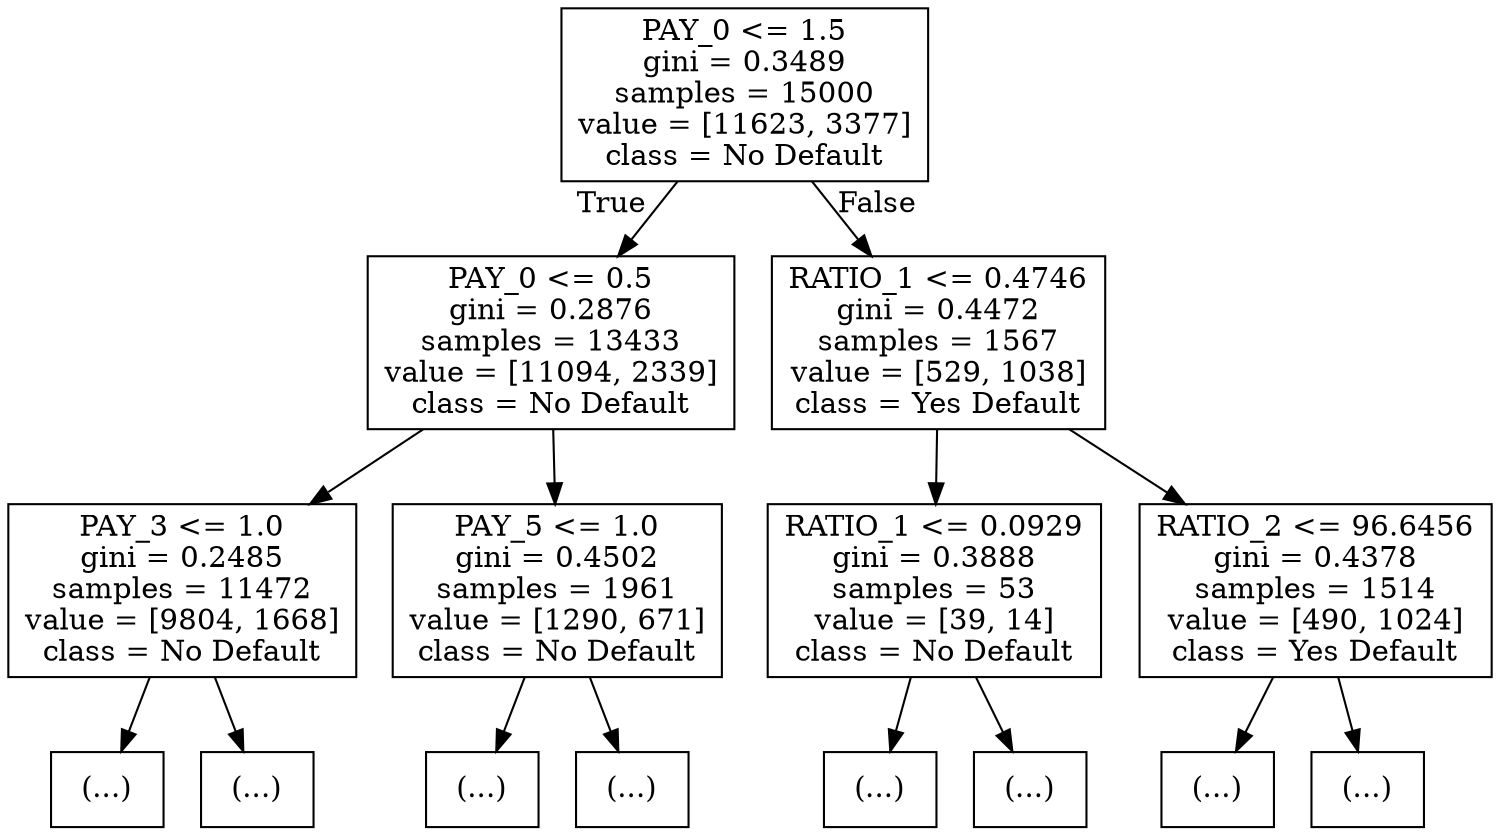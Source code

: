 digraph Tree {
node [shape=box] ;
0 [label="PAY_0 <= 1.5\ngini = 0.3489\nsamples = 15000\nvalue = [11623, 3377]\nclass = No Default"] ;
1 [label="PAY_0 <= 0.5\ngini = 0.2876\nsamples = 13433\nvalue = [11094, 2339]\nclass = No Default"] ;
0 -> 1 [labeldistance=2.5, labelangle=45, headlabel="True"] ;
2 [label="PAY_3 <= 1.0\ngini = 0.2485\nsamples = 11472\nvalue = [9804, 1668]\nclass = No Default"] ;
1 -> 2 ;
3 [label="(...)"] ;
2 -> 3 ;
2808 [label="(...)"] ;
2 -> 2808 ;
3085 [label="PAY_5 <= 1.0\ngini = 0.4502\nsamples = 1961\nvalue = [1290, 671]\nclass = No Default"] ;
1 -> 3085 ;
3086 [label="(...)"] ;
3085 -> 3086 ;
3871 [label="(...)"] ;
3085 -> 3871 ;
4036 [label="RATIO_1 <= 0.4746\ngini = 0.4472\nsamples = 1567\nvalue = [529, 1038]\nclass = Yes Default"] ;
0 -> 4036 [labeldistance=2.5, labelangle=-45, headlabel="False"] ;
4037 [label="RATIO_1 <= 0.0929\ngini = 0.3888\nsamples = 53\nvalue = [39, 14]\nclass = No Default"] ;
4036 -> 4037 ;
4038 [label="(...)"] ;
4037 -> 4038 ;
4043 [label="(...)"] ;
4037 -> 4043 ;
4062 [label="RATIO_2 <= 96.6456\ngini = 0.4378\nsamples = 1514\nvalue = [490, 1024]\nclass = Yes Default"] ;
4036 -> 4062 ;
4063 [label="(...)"] ;
4062 -> 4063 ;
4572 [label="(...)"] ;
4062 -> 4572 ;
}